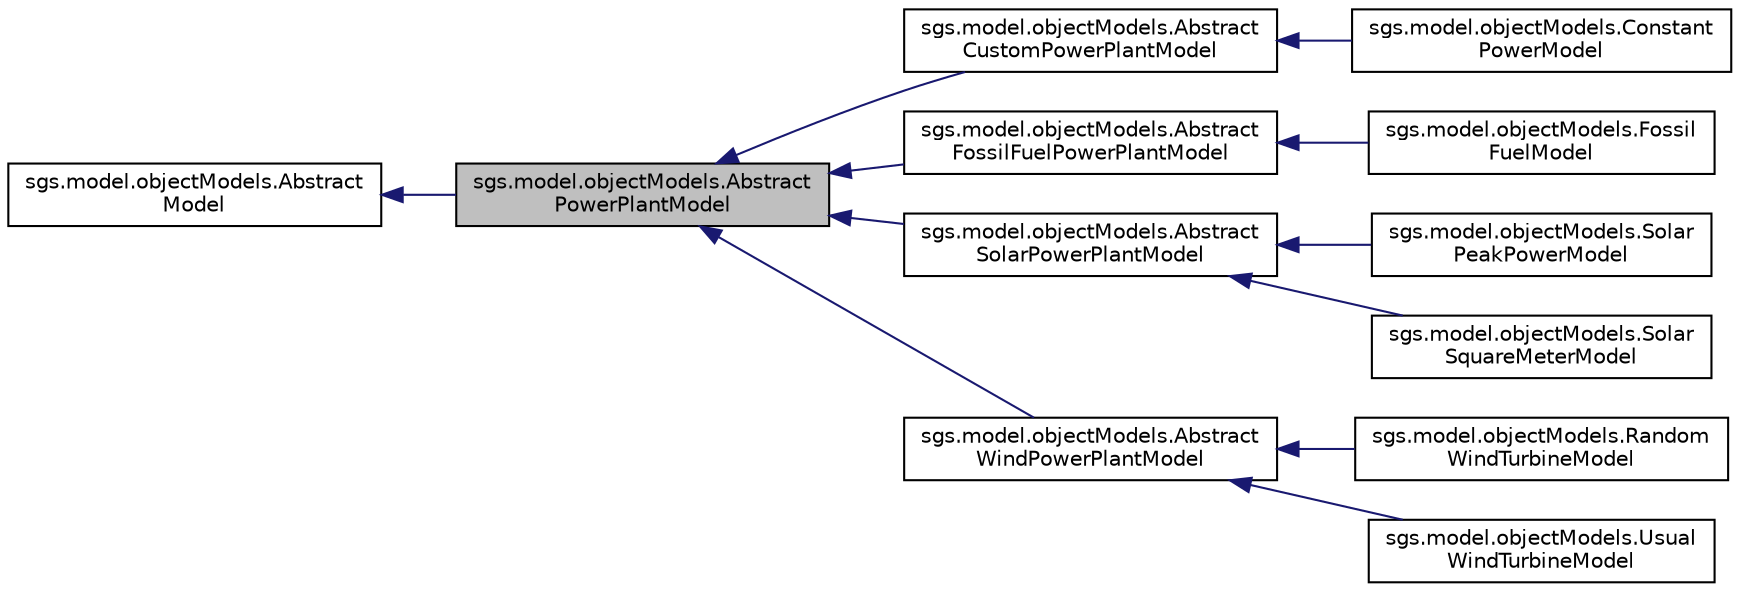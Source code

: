 digraph "sgs.model.objectModels.AbstractPowerPlantModel"
{
  edge [fontname="Helvetica",fontsize="10",labelfontname="Helvetica",labelfontsize="10"];
  node [fontname="Helvetica",fontsize="10",shape=record];
  rankdir="LR";
  Node1 [label="sgs.model.objectModels.Abstract\lPowerPlantModel",height=0.2,width=0.4,color="black", fillcolor="grey75", style="filled" fontcolor="black"];
  Node2 -> Node1 [dir="back",color="midnightblue",fontsize="10",style="solid"];
  Node2 [label="sgs.model.objectModels.Abstract\lModel",height=0.2,width=0.4,color="black", fillcolor="white", style="filled",URL="$classsgs_1_1model_1_1object_models_1_1_abstract_model.html"];
  Node1 -> Node3 [dir="back",color="midnightblue",fontsize="10",style="solid"];
  Node3 [label="sgs.model.objectModels.Abstract\lCustomPowerPlantModel",height=0.2,width=0.4,color="black", fillcolor="white", style="filled",URL="$classsgs_1_1model_1_1object_models_1_1_abstract_custom_power_plant_model.html"];
  Node3 -> Node4 [dir="back",color="midnightblue",fontsize="10",style="solid"];
  Node4 [label="sgs.model.objectModels.Constant\lPowerModel",height=0.2,width=0.4,color="black", fillcolor="white", style="filled",URL="$classsgs_1_1model_1_1object_models_1_1_constant_power_model.html"];
  Node1 -> Node5 [dir="back",color="midnightblue",fontsize="10",style="solid"];
  Node5 [label="sgs.model.objectModels.Abstract\lFossilFuelPowerPlantModel",height=0.2,width=0.4,color="black", fillcolor="white", style="filled",URL="$classsgs_1_1model_1_1object_models_1_1_abstract_fossil_fuel_power_plant_model.html"];
  Node5 -> Node6 [dir="back",color="midnightblue",fontsize="10",style="solid"];
  Node6 [label="sgs.model.objectModels.Fossil\lFuelModel",height=0.2,width=0.4,color="black", fillcolor="white", style="filled",URL="$classsgs_1_1model_1_1object_models_1_1_fossil_fuel_model.html"];
  Node1 -> Node7 [dir="back",color="midnightblue",fontsize="10",style="solid"];
  Node7 [label="sgs.model.objectModels.Abstract\lSolarPowerPlantModel",height=0.2,width=0.4,color="black", fillcolor="white", style="filled",URL="$classsgs_1_1model_1_1object_models_1_1_abstract_solar_power_plant_model.html"];
  Node7 -> Node8 [dir="back",color="midnightblue",fontsize="10",style="solid"];
  Node8 [label="sgs.model.objectModels.Solar\lPeakPowerModel",height=0.2,width=0.4,color="black", fillcolor="white", style="filled",URL="$classsgs_1_1model_1_1object_models_1_1_solar_peak_power_model.html"];
  Node7 -> Node9 [dir="back",color="midnightblue",fontsize="10",style="solid"];
  Node9 [label="sgs.model.objectModels.Solar\lSquareMeterModel",height=0.2,width=0.4,color="black", fillcolor="white", style="filled",URL="$classsgs_1_1model_1_1object_models_1_1_solar_square_meter_model.html"];
  Node1 -> Node10 [dir="back",color="midnightblue",fontsize="10",style="solid"];
  Node10 [label="sgs.model.objectModels.Abstract\lWindPowerPlantModel",height=0.2,width=0.4,color="black", fillcolor="white", style="filled",URL="$classsgs_1_1model_1_1object_models_1_1_abstract_wind_power_plant_model.html"];
  Node10 -> Node11 [dir="back",color="midnightblue",fontsize="10",style="solid"];
  Node11 [label="sgs.model.objectModels.Random\lWindTurbineModel",height=0.2,width=0.4,color="black", fillcolor="white", style="filled",URL="$classsgs_1_1model_1_1object_models_1_1_random_wind_turbine_model.html"];
  Node10 -> Node12 [dir="back",color="midnightblue",fontsize="10",style="solid"];
  Node12 [label="sgs.model.objectModels.Usual\lWindTurbineModel",height=0.2,width=0.4,color="black", fillcolor="white", style="filled",URL="$classsgs_1_1model_1_1object_models_1_1_usual_wind_turbine_model.html"];
}
